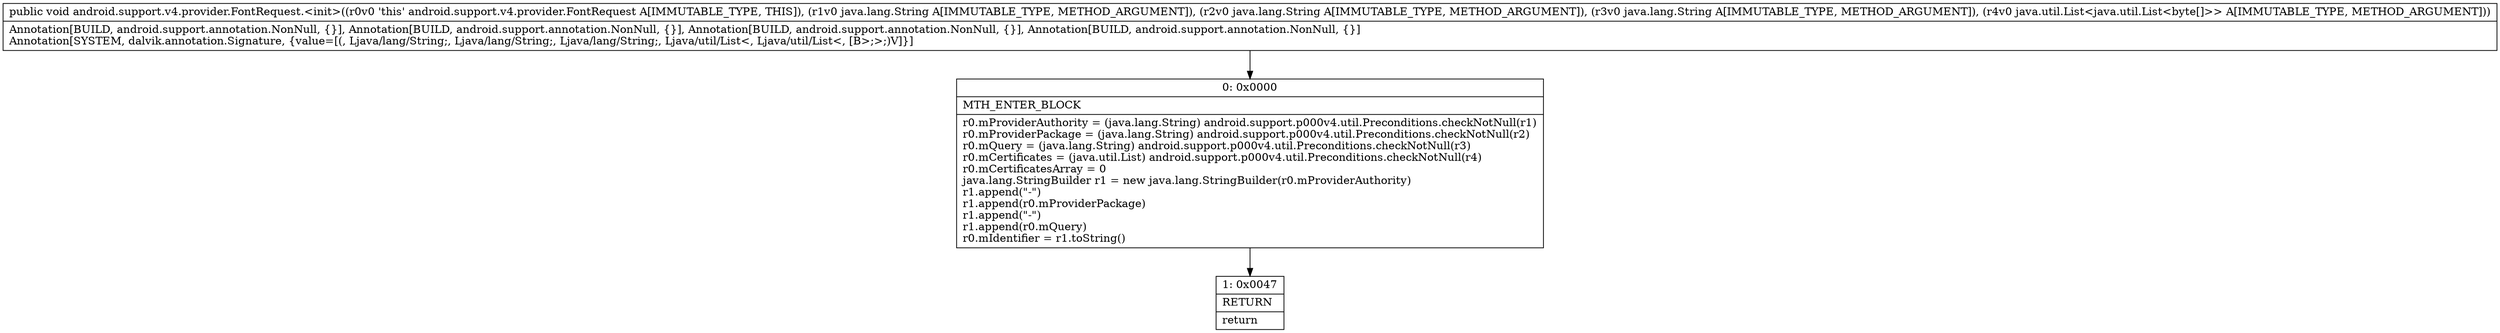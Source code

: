 digraph "CFG forandroid.support.v4.provider.FontRequest.\<init\>(Ljava\/lang\/String;Ljava\/lang\/String;Ljava\/lang\/String;Ljava\/util\/List;)V" {
Node_0 [shape=record,label="{0\:\ 0x0000|MTH_ENTER_BLOCK\l|r0.mProviderAuthority = (java.lang.String) android.support.p000v4.util.Preconditions.checkNotNull(r1)\lr0.mProviderPackage = (java.lang.String) android.support.p000v4.util.Preconditions.checkNotNull(r2)\lr0.mQuery = (java.lang.String) android.support.p000v4.util.Preconditions.checkNotNull(r3)\lr0.mCertificates = (java.util.List) android.support.p000v4.util.Preconditions.checkNotNull(r4)\lr0.mCertificatesArray = 0\ljava.lang.StringBuilder r1 = new java.lang.StringBuilder(r0.mProviderAuthority)\lr1.append(\"\-\")\lr1.append(r0.mProviderPackage)\lr1.append(\"\-\")\lr1.append(r0.mQuery)\lr0.mIdentifier = r1.toString()\l}"];
Node_1 [shape=record,label="{1\:\ 0x0047|RETURN\l|return\l}"];
MethodNode[shape=record,label="{public void android.support.v4.provider.FontRequest.\<init\>((r0v0 'this' android.support.v4.provider.FontRequest A[IMMUTABLE_TYPE, THIS]), (r1v0 java.lang.String A[IMMUTABLE_TYPE, METHOD_ARGUMENT]), (r2v0 java.lang.String A[IMMUTABLE_TYPE, METHOD_ARGUMENT]), (r3v0 java.lang.String A[IMMUTABLE_TYPE, METHOD_ARGUMENT]), (r4v0 java.util.List\<java.util.List\<byte[]\>\> A[IMMUTABLE_TYPE, METHOD_ARGUMENT]))  | Annotation[BUILD, android.support.annotation.NonNull, \{\}], Annotation[BUILD, android.support.annotation.NonNull, \{\}], Annotation[BUILD, android.support.annotation.NonNull, \{\}], Annotation[BUILD, android.support.annotation.NonNull, \{\}]\lAnnotation[SYSTEM, dalvik.annotation.Signature, \{value=[(, Ljava\/lang\/String;, Ljava\/lang\/String;, Ljava\/lang\/String;, Ljava\/util\/List\<, Ljava\/util\/List\<, [B\>;\>;)V]\}]\l}"];
MethodNode -> Node_0;
Node_0 -> Node_1;
}

